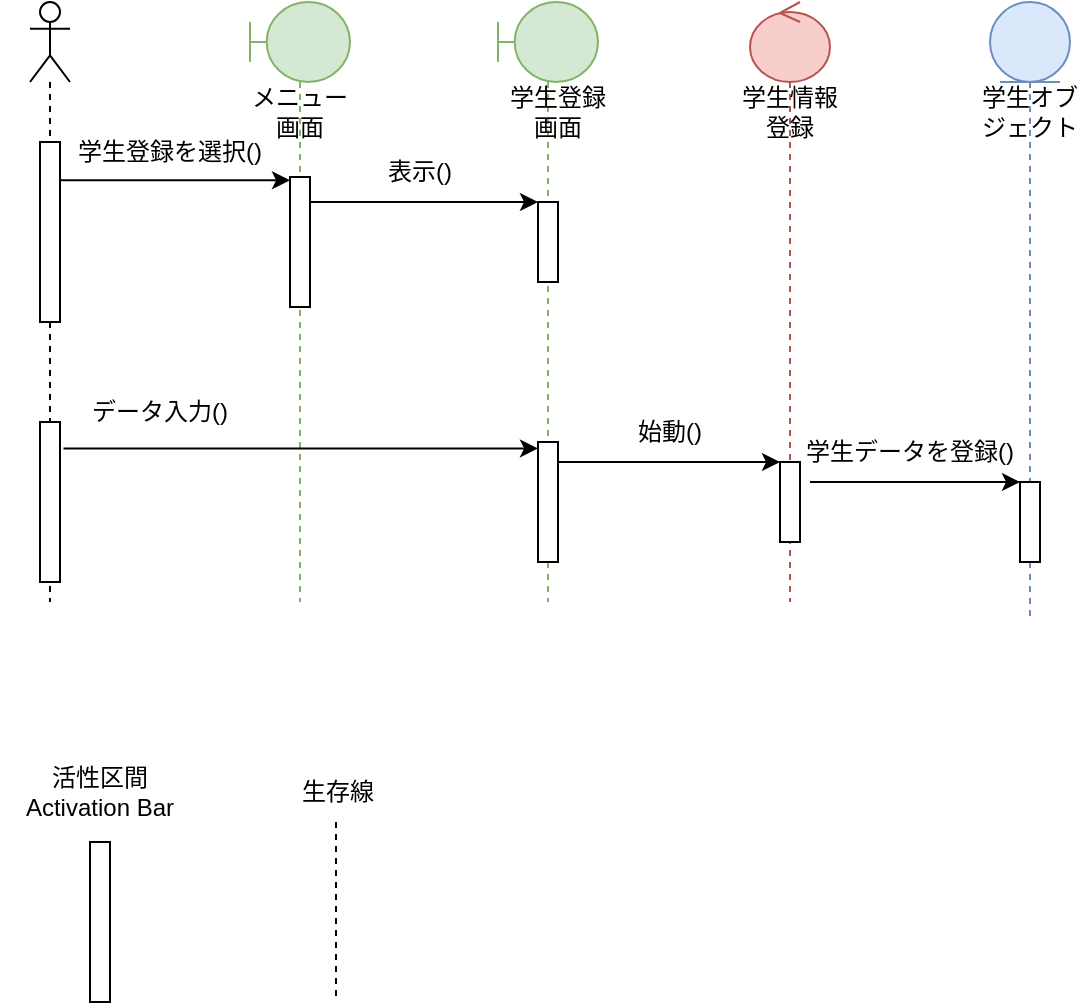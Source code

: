 <mxfile>
    <diagram id="fmz6w1WfxtNO7HPbfZtq" name="ページ1">
        <mxGraphModel dx="606" dy="441" grid="1" gridSize="10" guides="1" tooltips="1" connect="1" arrows="1" fold="1" page="1" pageScale="1" pageWidth="827" pageHeight="1169" math="0" shadow="0">
            <root>
                <mxCell id="0"/>
                <mxCell id="1" parent="0"/>
                <mxCell id="3" value="" style="shape=umlLifeline;perimeter=lifelinePerimeter;whiteSpace=wrap;html=1;container=1;dropTarget=0;collapsible=0;recursiveResize=0;outlineConnect=0;portConstraint=eastwest;newEdgeStyle={&quot;curved&quot;:0,&quot;rounded&quot;:0};participant=umlActor;size=40;" vertex="1" parent="1">
                    <mxGeometry x="180" y="40" width="20" height="300" as="geometry"/>
                </mxCell>
                <mxCell id="4" value="" style="html=1;points=[[0,0,0,0,5],[0,1,0,0,-5],[1,0,0,0,5],[1,1,0,0,-5]];perimeter=orthogonalPerimeter;outlineConnect=0;targetShapes=umlLifeline;portConstraint=eastwest;newEdgeStyle={&quot;curved&quot;:0,&quot;rounded&quot;:0};" vertex="1" parent="3">
                    <mxGeometry x="5" y="70" width="10" height="90" as="geometry"/>
                </mxCell>
                <mxCell id="5" value="" style="html=1;points=[[0,0,0,0,5],[0,1,0,0,-5],[1,0,0,0,5],[1,1,0,0,-5]];perimeter=orthogonalPerimeter;outlineConnect=0;targetShapes=umlLifeline;portConstraint=eastwest;newEdgeStyle={&quot;curved&quot;:0,&quot;rounded&quot;:0};" vertex="1" parent="3">
                    <mxGeometry x="5" y="210" width="10" height="80" as="geometry"/>
                </mxCell>
                <mxCell id="8" value="" style="shape=umlLifeline;perimeter=lifelinePerimeter;whiteSpace=wrap;html=1;container=1;dropTarget=0;collapsible=0;recursiveResize=0;outlineConnect=0;portConstraint=eastwest;newEdgeStyle={&quot;curved&quot;:0,&quot;rounded&quot;:0};participant=umlBoundary;fillColor=#d5e8d4;strokeColor=#82b366;" vertex="1" parent="1">
                    <mxGeometry x="290" y="40" width="50" height="300" as="geometry"/>
                </mxCell>
                <mxCell id="23" value="" style="html=1;points=[[0,0,0,0,5],[0,1,0,0,-5],[1,0,0,0,5],[1,1,0,0,-5]];perimeter=orthogonalPerimeter;outlineConnect=0;targetShapes=umlLifeline;portConstraint=eastwest;newEdgeStyle={&quot;curved&quot;:0,&quot;rounded&quot;:0};" vertex="1" parent="8">
                    <mxGeometry x="20" y="87.5" width="10" height="65" as="geometry"/>
                </mxCell>
                <mxCell id="9" value="" style="shape=umlLifeline;perimeter=lifelinePerimeter;whiteSpace=wrap;html=1;container=1;dropTarget=0;collapsible=0;recursiveResize=0;outlineConnect=0;portConstraint=eastwest;newEdgeStyle={&quot;curved&quot;:0,&quot;rounded&quot;:0};participant=umlBoundary;fillColor=#d5e8d4;strokeColor=#82b366;" vertex="1" parent="1">
                    <mxGeometry x="414" y="40" width="50" height="300" as="geometry"/>
                </mxCell>
                <mxCell id="26" value="" style="html=1;points=[[0,0,0,0,5],[0,1,0,0,-5],[1,0,0,0,5],[1,1,0,0,-5]];perimeter=orthogonalPerimeter;outlineConnect=0;targetShapes=umlLifeline;portConstraint=eastwest;newEdgeStyle={&quot;curved&quot;:0,&quot;rounded&quot;:0};" vertex="1" parent="9">
                    <mxGeometry x="20" y="100" width="10" height="40" as="geometry"/>
                </mxCell>
                <mxCell id="28" value="" style="html=1;points=[[0,0,0,0,5],[0,1,0,0,-5],[1,0,0,0,5],[1,1,0,0,-5]];perimeter=orthogonalPerimeter;outlineConnect=0;targetShapes=umlLifeline;portConstraint=eastwest;newEdgeStyle={&quot;curved&quot;:0,&quot;rounded&quot;:0};" vertex="1" parent="9">
                    <mxGeometry x="20" y="220" width="10" height="60" as="geometry"/>
                </mxCell>
                <mxCell id="10" value="" style="shape=umlLifeline;perimeter=lifelinePerimeter;whiteSpace=wrap;html=1;container=1;dropTarget=0;collapsible=0;recursiveResize=0;outlineConnect=0;portConstraint=eastwest;newEdgeStyle={&quot;curved&quot;:0,&quot;rounded&quot;:0};participant=umlControl;fillColor=#f8cecc;strokeColor=#b85450;" vertex="1" parent="1">
                    <mxGeometry x="540" y="40" width="40" height="300" as="geometry"/>
                </mxCell>
                <mxCell id="29" value="" style="html=1;points=[[0,0,0,0,5],[0,1,0,0,-5],[1,0,0,0,5],[1,1,0,0,-5]];perimeter=orthogonalPerimeter;outlineConnect=0;targetShapes=umlLifeline;portConstraint=eastwest;newEdgeStyle={&quot;curved&quot;:0,&quot;rounded&quot;:0};" vertex="1" parent="10">
                    <mxGeometry x="15" y="230" width="10" height="40" as="geometry"/>
                </mxCell>
                <mxCell id="11" value="" style="shape=umlLifeline;perimeter=lifelinePerimeter;whiteSpace=wrap;html=1;container=1;dropTarget=0;collapsible=0;recursiveResize=0;outlineConnect=0;portConstraint=eastwest;newEdgeStyle={&quot;curved&quot;:0,&quot;rounded&quot;:0};participant=umlEntity;fillColor=#dae8fc;strokeColor=#6c8ebf;" vertex="1" parent="1">
                    <mxGeometry x="660" y="40" width="40" height="310" as="geometry"/>
                </mxCell>
                <mxCell id="30" value="" style="html=1;points=[[0,0,0,0,5],[0,1,0,0,-5],[1,0,0,0,5],[1,1,0,0,-5]];perimeter=orthogonalPerimeter;outlineConnect=0;targetShapes=umlLifeline;portConstraint=eastwest;newEdgeStyle={&quot;curved&quot;:0,&quot;rounded&quot;:0};" vertex="1" parent="11">
                    <mxGeometry x="15" y="240" width="10" height="40" as="geometry"/>
                </mxCell>
                <mxCell id="12" value="メニュー画面" style="text;html=1;align=center;verticalAlign=middle;whiteSpace=wrap;rounded=0;" vertex="1" parent="1">
                    <mxGeometry x="285" y="80" width="60" height="30" as="geometry"/>
                </mxCell>
                <mxCell id="13" value="学生登録画面" style="text;html=1;align=center;verticalAlign=middle;whiteSpace=wrap;rounded=0;" vertex="1" parent="1">
                    <mxGeometry x="414" y="80" width="60" height="30" as="geometry"/>
                </mxCell>
                <mxCell id="15" value="学生情報登録" style="text;html=1;align=center;verticalAlign=middle;whiteSpace=wrap;rounded=0;" vertex="1" parent="1">
                    <mxGeometry x="530" y="80" width="60" height="30" as="geometry"/>
                </mxCell>
                <mxCell id="17" value="学生オブジェクト" style="text;html=1;align=center;verticalAlign=middle;whiteSpace=wrap;rounded=0;" vertex="1" parent="1">
                    <mxGeometry x="650" y="80" width="60" height="30" as="geometry"/>
                </mxCell>
                <mxCell id="18" value="" style="html=1;points=[[0,0,0,0,5],[0,1,0,0,-5],[1,0,0,0,5],[1,1,0,0,-5]];perimeter=orthogonalPerimeter;outlineConnect=0;targetShapes=umlLifeline;portConstraint=eastwest;newEdgeStyle={&quot;curved&quot;:0,&quot;rounded&quot;:0};" vertex="1" parent="1">
                    <mxGeometry x="210" y="460" width="10" height="80" as="geometry"/>
                </mxCell>
                <mxCell id="19" value="活性区間&lt;div&gt;Activation Bar&lt;/div&gt;" style="text;html=1;align=center;verticalAlign=middle;whiteSpace=wrap;rounded=0;" vertex="1" parent="1">
                    <mxGeometry x="165" y="420" width="100" height="30" as="geometry"/>
                </mxCell>
                <mxCell id="20" value="生存線" style="text;html=1;align=center;verticalAlign=middle;whiteSpace=wrap;rounded=0;" vertex="1" parent="1">
                    <mxGeometry x="303.5" y="420" width="60" height="30" as="geometry"/>
                </mxCell>
                <mxCell id="21" value="" style="endArrow=none;dashed=1;html=1;" edge="1" parent="1">
                    <mxGeometry width="50" height="50" relative="1" as="geometry">
                        <mxPoint x="333" y="450" as="sourcePoint"/>
                        <mxPoint x="333" y="540" as="targetPoint"/>
                    </mxGeometry>
                </mxCell>
                <mxCell id="22" value="" style="endArrow=classic;html=1;exitX=1;exitY=0.213;exitDx=0;exitDy=0;exitPerimeter=0;" edge="1" parent="1" source="4" target="23">
                    <mxGeometry width="50" height="50" relative="1" as="geometry">
                        <mxPoint x="190" y="127" as="sourcePoint"/>
                        <mxPoint x="310" y="120" as="targetPoint"/>
                    </mxGeometry>
                </mxCell>
                <mxCell id="24" value="学生登録を選択()" style="text;html=1;align=center;verticalAlign=middle;whiteSpace=wrap;rounded=0;" vertex="1" parent="1">
                    <mxGeometry x="200" y="100" width="100" height="30" as="geometry"/>
                </mxCell>
                <mxCell id="27" value="" style="endArrow=classic;html=1;" edge="1" parent="1" source="23">
                    <mxGeometry width="50" height="50" relative="1" as="geometry">
                        <mxPoint x="323.77" y="139.995" as="sourcePoint"/>
                        <mxPoint x="434" y="139.995" as="targetPoint"/>
                    </mxGeometry>
                </mxCell>
                <mxCell id="31" value="表示()" style="text;html=1;align=center;verticalAlign=middle;whiteSpace=wrap;rounded=0;" vertex="1" parent="1">
                    <mxGeometry x="345" y="110" width="60" height="30" as="geometry"/>
                </mxCell>
                <mxCell id="33" value="" style="endArrow=classic;html=1;" edge="1" parent="1" source="28">
                    <mxGeometry width="50" height="50" relative="1" as="geometry">
                        <mxPoint x="443.07" y="270" as="sourcePoint"/>
                        <mxPoint x="555" y="270" as="targetPoint"/>
                    </mxGeometry>
                </mxCell>
                <mxCell id="34" value="始動()" style="text;html=1;align=center;verticalAlign=middle;whiteSpace=wrap;rounded=0;" vertex="1" parent="1">
                    <mxGeometry x="470" y="240" width="60" height="30" as="geometry"/>
                </mxCell>
                <mxCell id="35" value="" style="endArrow=classic;html=1;exitX=1.175;exitY=0.165;exitDx=0;exitDy=0;exitPerimeter=0;" edge="1" parent="1" source="5" target="28">
                    <mxGeometry width="50" height="50" relative="1" as="geometry">
                        <mxPoint x="430" y="220" as="sourcePoint"/>
                        <mxPoint x="430" y="260" as="targetPoint"/>
                    </mxGeometry>
                </mxCell>
                <mxCell id="36" value="データ入力()" style="text;html=1;align=center;verticalAlign=middle;whiteSpace=wrap;rounded=0;" vertex="1" parent="1">
                    <mxGeometry x="210" y="230" width="70" height="30" as="geometry"/>
                </mxCell>
                <mxCell id="38" value="" style="endArrow=classic;html=1;" edge="1" parent="1" target="30">
                    <mxGeometry width="50" height="50" relative="1" as="geometry">
                        <mxPoint x="570" y="280" as="sourcePoint"/>
                        <mxPoint x="480" y="170" as="targetPoint"/>
                        <Array as="points">
                            <mxPoint x="640" y="280"/>
                        </Array>
                    </mxGeometry>
                </mxCell>
                <mxCell id="39" value="学生データを登録()" style="text;html=1;align=center;verticalAlign=middle;whiteSpace=wrap;rounded=0;" vertex="1" parent="1">
                    <mxGeometry x="560" y="250" width="120" height="30" as="geometry"/>
                </mxCell>
            </root>
        </mxGraphModel>
    </diagram>
</mxfile>